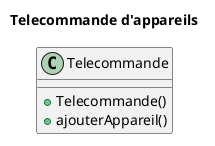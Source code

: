 @startuml
title Telecommande d'appareils

'''classes
class Telecommande{
    + Telecommande()
    + ajouterAppareil()
}

@enduml
